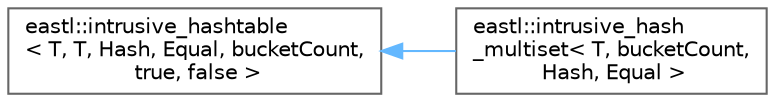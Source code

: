 digraph "类继承关系图"
{
 // LATEX_PDF_SIZE
  bgcolor="transparent";
  edge [fontname=Helvetica,fontsize=10,labelfontname=Helvetica,labelfontsize=10];
  node [fontname=Helvetica,fontsize=10,shape=box,height=0.2,width=0.4];
  rankdir="LR";
  Node0 [id="Node000000",label="eastl::intrusive_hashtable\l\< T, T, Hash, Equal, bucketCount,\l true, false \>",height=0.2,width=0.4,color="grey40", fillcolor="white", style="filled",URL="$classeastl_1_1intrusive__hashtable.html",tooltip=" "];
  Node0 -> Node1 [id="edge894_Node000000_Node000001",dir="back",color="steelblue1",style="solid",tooltip=" "];
  Node1 [id="Node000001",label="eastl::intrusive_hash\l_multiset\< T, bucketCount,\l Hash, Equal \>",height=0.2,width=0.4,color="grey40", fillcolor="white", style="filled",URL="$classeastl_1_1intrusive__hash__multiset.html",tooltip=" "];
}
